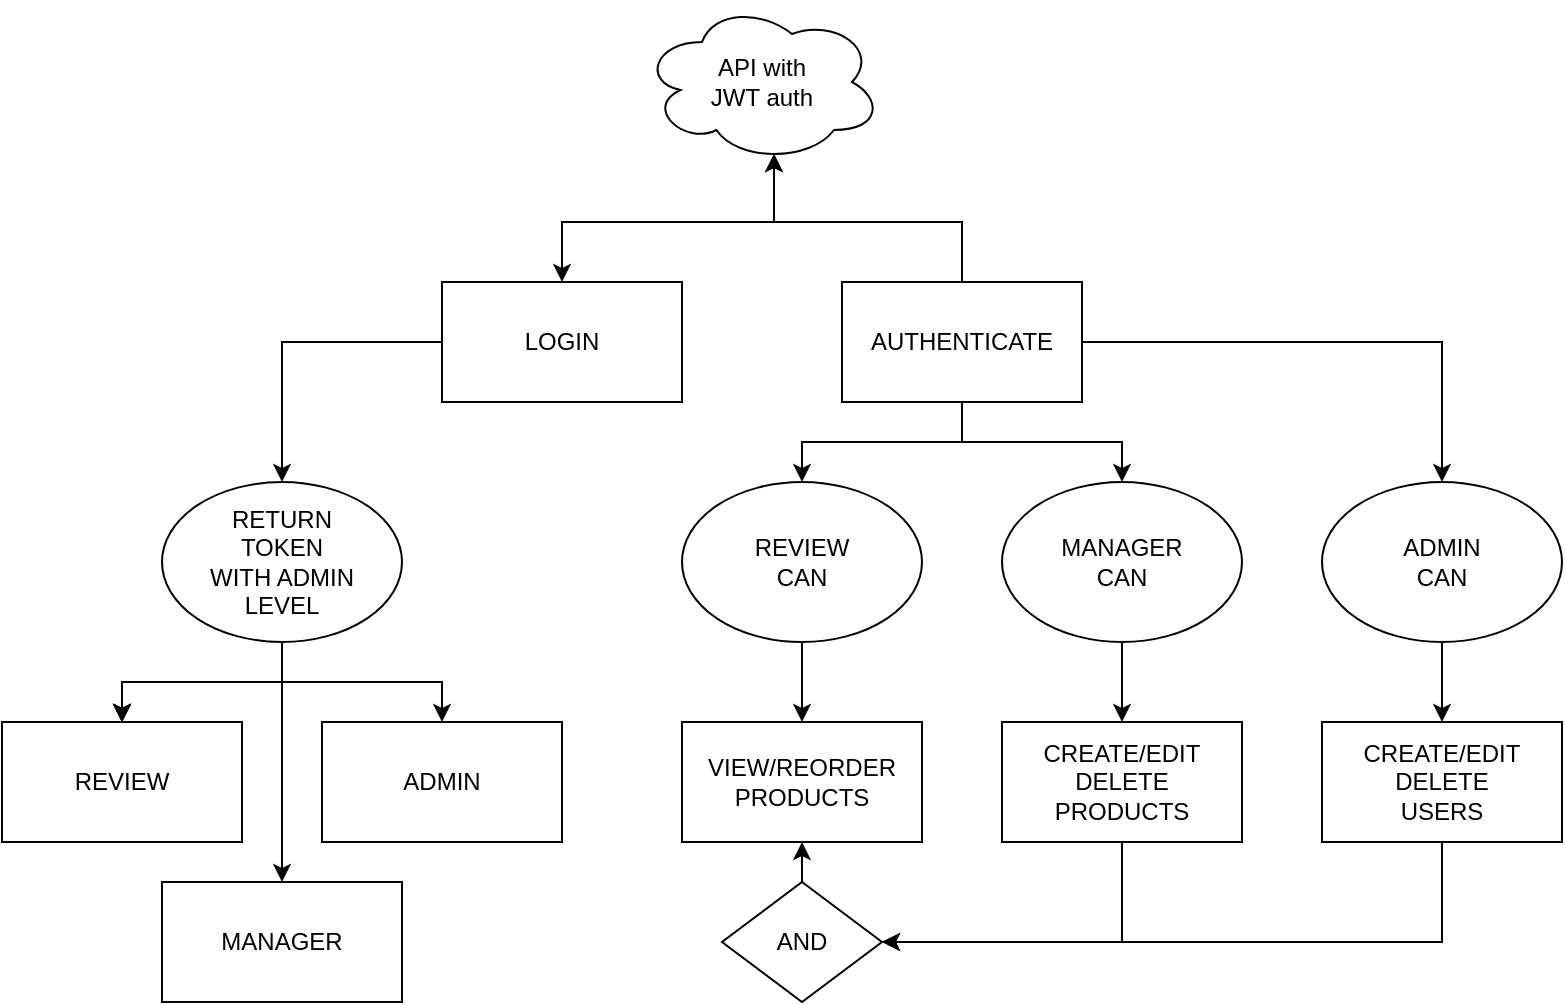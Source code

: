 <mxfile version="14.2.9"><diagram id="C5RBs43oDa-KdzZeNtuy" name="Page-1"><mxGraphModel dx="1102" dy="594" grid="1" gridSize="10" guides="1" tooltips="1" connect="1" arrows="1" fold="1" page="1" pageScale="1" pageWidth="827" pageHeight="583" math="0" shadow="0"><root><mxCell id="WIyWlLk6GJQsqaUBKTNV-0"/><mxCell id="WIyWlLk6GJQsqaUBKTNV-1" parent="WIyWlLk6GJQsqaUBKTNV-0"/><mxCell id="yW6JOuTJCohBy7_5B8oa-19" style="edgeStyle=orthogonalEdgeStyle;rounded=0;orthogonalLoop=1;jettySize=auto;html=1;exitX=0.55;exitY=0.95;exitDx=0;exitDy=0;exitPerimeter=0;startArrow=classic;startFill=1;" edge="1" parent="WIyWlLk6GJQsqaUBKTNV-1" source="yW6JOuTJCohBy7_5B8oa-0" target="yW6JOuTJCohBy7_5B8oa-1"><mxGeometry relative="1" as="geometry"/></mxCell><mxCell id="yW6JOuTJCohBy7_5B8oa-0" value="&lt;div&gt;API with&lt;/div&gt;&lt;div&gt;JWT auth&lt;br&gt;&lt;/div&gt;" style="ellipse;shape=cloud;whiteSpace=wrap;html=1;" vertex="1" parent="WIyWlLk6GJQsqaUBKTNV-1"><mxGeometry x="340" y="40" width="120" height="80" as="geometry"/></mxCell><mxCell id="yW6JOuTJCohBy7_5B8oa-6" value="" style="edgeStyle=orthogonalEdgeStyle;rounded=0;orthogonalLoop=1;jettySize=auto;html=1;" edge="1" parent="WIyWlLk6GJQsqaUBKTNV-1" source="yW6JOuTJCohBy7_5B8oa-1" target="yW6JOuTJCohBy7_5B8oa-5"><mxGeometry relative="1" as="geometry"/></mxCell><mxCell id="yW6JOuTJCohBy7_5B8oa-1" value="LOGIN" style="whiteSpace=wrap;html=1;" vertex="1" parent="WIyWlLk6GJQsqaUBKTNV-1"><mxGeometry x="240" y="180" width="120" height="60" as="geometry"/></mxCell><mxCell id="yW6JOuTJCohBy7_5B8oa-20" style="edgeStyle=orthogonalEdgeStyle;rounded=0;orthogonalLoop=1;jettySize=auto;html=1;exitX=0.5;exitY=0;exitDx=0;exitDy=0;entryX=0.55;entryY=0.95;entryDx=0;entryDy=0;entryPerimeter=0;" edge="1" parent="WIyWlLk6GJQsqaUBKTNV-1" source="yW6JOuTJCohBy7_5B8oa-3" target="yW6JOuTJCohBy7_5B8oa-0"><mxGeometry relative="1" as="geometry"/></mxCell><mxCell id="yW6JOuTJCohBy7_5B8oa-22" value="" style="edgeStyle=orthogonalEdgeStyle;rounded=0;orthogonalLoop=1;jettySize=auto;html=1;startArrow=none;startFill=0;" edge="1" parent="WIyWlLk6GJQsqaUBKTNV-1" source="yW6JOuTJCohBy7_5B8oa-3" target="yW6JOuTJCohBy7_5B8oa-21"><mxGeometry relative="1" as="geometry"/></mxCell><mxCell id="yW6JOuTJCohBy7_5B8oa-26" value="" style="edgeStyle=orthogonalEdgeStyle;rounded=0;orthogonalLoop=1;jettySize=auto;html=1;startArrow=none;startFill=0;" edge="1" parent="WIyWlLk6GJQsqaUBKTNV-1" source="yW6JOuTJCohBy7_5B8oa-3" target="yW6JOuTJCohBy7_5B8oa-25"><mxGeometry relative="1" as="geometry"/></mxCell><mxCell id="yW6JOuTJCohBy7_5B8oa-28" value="" style="edgeStyle=orthogonalEdgeStyle;rounded=0;orthogonalLoop=1;jettySize=auto;html=1;startArrow=none;startFill=0;" edge="1" parent="WIyWlLk6GJQsqaUBKTNV-1" source="yW6JOuTJCohBy7_5B8oa-3" target="yW6JOuTJCohBy7_5B8oa-27"><mxGeometry relative="1" as="geometry"/></mxCell><mxCell id="yW6JOuTJCohBy7_5B8oa-3" value="AUTHENTICATE" style="whiteSpace=wrap;html=1;" vertex="1" parent="WIyWlLk6GJQsqaUBKTNV-1"><mxGeometry x="440" y="180" width="120" height="60" as="geometry"/></mxCell><mxCell id="yW6JOuTJCohBy7_5B8oa-8" value="" style="edgeStyle=orthogonalEdgeStyle;rounded=0;orthogonalLoop=1;jettySize=auto;html=1;" edge="1" parent="WIyWlLk6GJQsqaUBKTNV-1" source="yW6JOuTJCohBy7_5B8oa-5" target="yW6JOuTJCohBy7_5B8oa-7"><mxGeometry relative="1" as="geometry"/></mxCell><mxCell id="yW6JOuTJCohBy7_5B8oa-9" value="" style="edgeStyle=orthogonalEdgeStyle;rounded=0;orthogonalLoop=1;jettySize=auto;html=1;" edge="1" parent="WIyWlLk6GJQsqaUBKTNV-1" source="yW6JOuTJCohBy7_5B8oa-5" target="yW6JOuTJCohBy7_5B8oa-7"><mxGeometry relative="1" as="geometry"/></mxCell><mxCell id="yW6JOuTJCohBy7_5B8oa-10" value="" style="edgeStyle=orthogonalEdgeStyle;rounded=0;orthogonalLoop=1;jettySize=auto;html=1;" edge="1" parent="WIyWlLk6GJQsqaUBKTNV-1" source="yW6JOuTJCohBy7_5B8oa-5" target="yW6JOuTJCohBy7_5B8oa-7"><mxGeometry relative="1" as="geometry"/></mxCell><mxCell id="yW6JOuTJCohBy7_5B8oa-11" value="" style="edgeStyle=orthogonalEdgeStyle;rounded=0;orthogonalLoop=1;jettySize=auto;html=1;" edge="1" parent="WIyWlLk6GJQsqaUBKTNV-1" source="yW6JOuTJCohBy7_5B8oa-5" target="yW6JOuTJCohBy7_5B8oa-7"><mxGeometry relative="1" as="geometry"/></mxCell><mxCell id="yW6JOuTJCohBy7_5B8oa-12" value="" style="edgeStyle=orthogonalEdgeStyle;rounded=0;orthogonalLoop=1;jettySize=auto;html=1;" edge="1" parent="WIyWlLk6GJQsqaUBKTNV-1" source="yW6JOuTJCohBy7_5B8oa-5" target="yW6JOuTJCohBy7_5B8oa-7"><mxGeometry relative="1" as="geometry"/></mxCell><mxCell id="yW6JOuTJCohBy7_5B8oa-14" value="" style="edgeStyle=orthogonalEdgeStyle;rounded=0;orthogonalLoop=1;jettySize=auto;html=1;" edge="1" parent="WIyWlLk6GJQsqaUBKTNV-1" source="yW6JOuTJCohBy7_5B8oa-5" target="yW6JOuTJCohBy7_5B8oa-13"><mxGeometry relative="1" as="geometry"/></mxCell><mxCell id="yW6JOuTJCohBy7_5B8oa-16" value="" style="edgeStyle=orthogonalEdgeStyle;rounded=0;orthogonalLoop=1;jettySize=auto;html=1;" edge="1" parent="WIyWlLk6GJQsqaUBKTNV-1" source="yW6JOuTJCohBy7_5B8oa-5" target="yW6JOuTJCohBy7_5B8oa-15"><mxGeometry relative="1" as="geometry"/></mxCell><mxCell id="yW6JOuTJCohBy7_5B8oa-5" value="&lt;div&gt;RETURN&lt;/div&gt;&lt;div&gt;TOKEN&lt;/div&gt;&lt;div&gt;WITH ADMIN&lt;/div&gt;&lt;div&gt;LEVEL&lt;/div&gt;" style="ellipse;whiteSpace=wrap;html=1;" vertex="1" parent="WIyWlLk6GJQsqaUBKTNV-1"><mxGeometry x="100" y="280" width="120" height="80" as="geometry"/></mxCell><mxCell id="yW6JOuTJCohBy7_5B8oa-7" value="REVIEW" style="whiteSpace=wrap;html=1;" vertex="1" parent="WIyWlLk6GJQsqaUBKTNV-1"><mxGeometry x="20" y="400" width="120" height="60" as="geometry"/></mxCell><mxCell id="yW6JOuTJCohBy7_5B8oa-13" value="MANAGER" style="whiteSpace=wrap;html=1;" vertex="1" parent="WIyWlLk6GJQsqaUBKTNV-1"><mxGeometry x="100" y="480" width="120" height="60" as="geometry"/></mxCell><mxCell id="yW6JOuTJCohBy7_5B8oa-15" value="ADMIN" style="whiteSpace=wrap;html=1;" vertex="1" parent="WIyWlLk6GJQsqaUBKTNV-1"><mxGeometry x="180" y="400" width="120" height="60" as="geometry"/></mxCell><mxCell id="yW6JOuTJCohBy7_5B8oa-24" value="" style="edgeStyle=orthogonalEdgeStyle;rounded=0;orthogonalLoop=1;jettySize=auto;html=1;startArrow=none;startFill=0;" edge="1" parent="WIyWlLk6GJQsqaUBKTNV-1" source="yW6JOuTJCohBy7_5B8oa-21" target="yW6JOuTJCohBy7_5B8oa-23"><mxGeometry relative="1" as="geometry"/></mxCell><mxCell id="yW6JOuTJCohBy7_5B8oa-21" value="&lt;div&gt;REVIEW&lt;/div&gt;&lt;div&gt;CAN&lt;br&gt;&lt;/div&gt;" style="ellipse;whiteSpace=wrap;html=1;" vertex="1" parent="WIyWlLk6GJQsqaUBKTNV-1"><mxGeometry x="360" y="280" width="120" height="80" as="geometry"/></mxCell><mxCell id="yW6JOuTJCohBy7_5B8oa-23" value="&lt;div&gt;VIEW/REORDER&lt;/div&gt;&lt;div&gt;PRODUCTS&lt;br&gt;&lt;/div&gt;" style="whiteSpace=wrap;html=1;" vertex="1" parent="WIyWlLk6GJQsqaUBKTNV-1"><mxGeometry x="360" y="400" width="120" height="60" as="geometry"/></mxCell><mxCell id="yW6JOuTJCohBy7_5B8oa-30" value="" style="edgeStyle=orthogonalEdgeStyle;rounded=0;orthogonalLoop=1;jettySize=auto;html=1;startArrow=none;startFill=0;" edge="1" parent="WIyWlLk6GJQsqaUBKTNV-1" source="yW6JOuTJCohBy7_5B8oa-25" target="yW6JOuTJCohBy7_5B8oa-29"><mxGeometry relative="1" as="geometry"/></mxCell><mxCell id="yW6JOuTJCohBy7_5B8oa-25" value="&lt;div&gt;MANAGER&lt;/div&gt;&lt;div&gt;CAN&lt;br&gt;&lt;/div&gt;" style="ellipse;whiteSpace=wrap;html=1;" vertex="1" parent="WIyWlLk6GJQsqaUBKTNV-1"><mxGeometry x="520" y="280" width="120" height="80" as="geometry"/></mxCell><mxCell id="yW6JOuTJCohBy7_5B8oa-32" value="" style="edgeStyle=orthogonalEdgeStyle;rounded=0;orthogonalLoop=1;jettySize=auto;html=1;startArrow=none;startFill=0;" edge="1" parent="WIyWlLk6GJQsqaUBKTNV-1" source="yW6JOuTJCohBy7_5B8oa-27" target="yW6JOuTJCohBy7_5B8oa-31"><mxGeometry relative="1" as="geometry"/></mxCell><mxCell id="yW6JOuTJCohBy7_5B8oa-27" value="&lt;div&gt;ADMIN&lt;/div&gt;&lt;div&gt;CAN&lt;br&gt;&lt;/div&gt;" style="ellipse;whiteSpace=wrap;html=1;" vertex="1" parent="WIyWlLk6GJQsqaUBKTNV-1"><mxGeometry x="680" y="280" width="120" height="80" as="geometry"/></mxCell><mxCell id="yW6JOuTJCohBy7_5B8oa-39" style="edgeStyle=orthogonalEdgeStyle;rounded=0;orthogonalLoop=1;jettySize=auto;html=1;exitX=0.5;exitY=1;exitDx=0;exitDy=0;entryX=1;entryY=0.5;entryDx=0;entryDy=0;startArrow=none;startFill=0;" edge="1" parent="WIyWlLk6GJQsqaUBKTNV-1" source="yW6JOuTJCohBy7_5B8oa-29" target="yW6JOuTJCohBy7_5B8oa-35"><mxGeometry relative="1" as="geometry"/></mxCell><mxCell id="yW6JOuTJCohBy7_5B8oa-29" value="&lt;div&gt;CREATE/EDIT&lt;/div&gt;&lt;div&gt;DELETE&lt;/div&gt;&lt;div&gt;PRODUCTS&lt;br&gt;&lt;/div&gt;" style="whiteSpace=wrap;html=1;" vertex="1" parent="WIyWlLk6GJQsqaUBKTNV-1"><mxGeometry x="520" y="400" width="120" height="60" as="geometry"/></mxCell><mxCell id="yW6JOuTJCohBy7_5B8oa-41" style="edgeStyle=orthogonalEdgeStyle;rounded=0;orthogonalLoop=1;jettySize=auto;html=1;exitX=0.5;exitY=1;exitDx=0;exitDy=0;entryX=1;entryY=0.5;entryDx=0;entryDy=0;startArrow=none;startFill=0;" edge="1" parent="WIyWlLk6GJQsqaUBKTNV-1" source="yW6JOuTJCohBy7_5B8oa-31" target="yW6JOuTJCohBy7_5B8oa-35"><mxGeometry relative="1" as="geometry"/></mxCell><mxCell id="yW6JOuTJCohBy7_5B8oa-31" value="&lt;div&gt;CREATE/EDIT&lt;/div&gt;&lt;div&gt;DELETE&lt;/div&gt;&lt;div&gt;USERS&lt;br&gt;&lt;/div&gt;" style="whiteSpace=wrap;html=1;" vertex="1" parent="WIyWlLk6GJQsqaUBKTNV-1"><mxGeometry x="680" y="400" width="120" height="60" as="geometry"/></mxCell><mxCell id="yW6JOuTJCohBy7_5B8oa-40" style="edgeStyle=orthogonalEdgeStyle;rounded=0;orthogonalLoop=1;jettySize=auto;html=1;exitX=0.5;exitY=0;exitDx=0;exitDy=0;entryX=0.5;entryY=1;entryDx=0;entryDy=0;startArrow=none;startFill=0;" edge="1" parent="WIyWlLk6GJQsqaUBKTNV-1" source="yW6JOuTJCohBy7_5B8oa-35" target="yW6JOuTJCohBy7_5B8oa-23"><mxGeometry relative="1" as="geometry"/></mxCell><mxCell id="yW6JOuTJCohBy7_5B8oa-35" value="AND" style="rhombus;whiteSpace=wrap;html=1;" vertex="1" parent="WIyWlLk6GJQsqaUBKTNV-1"><mxGeometry x="380" y="480" width="80" height="60" as="geometry"/></mxCell></root></mxGraphModel></diagram></mxfile>